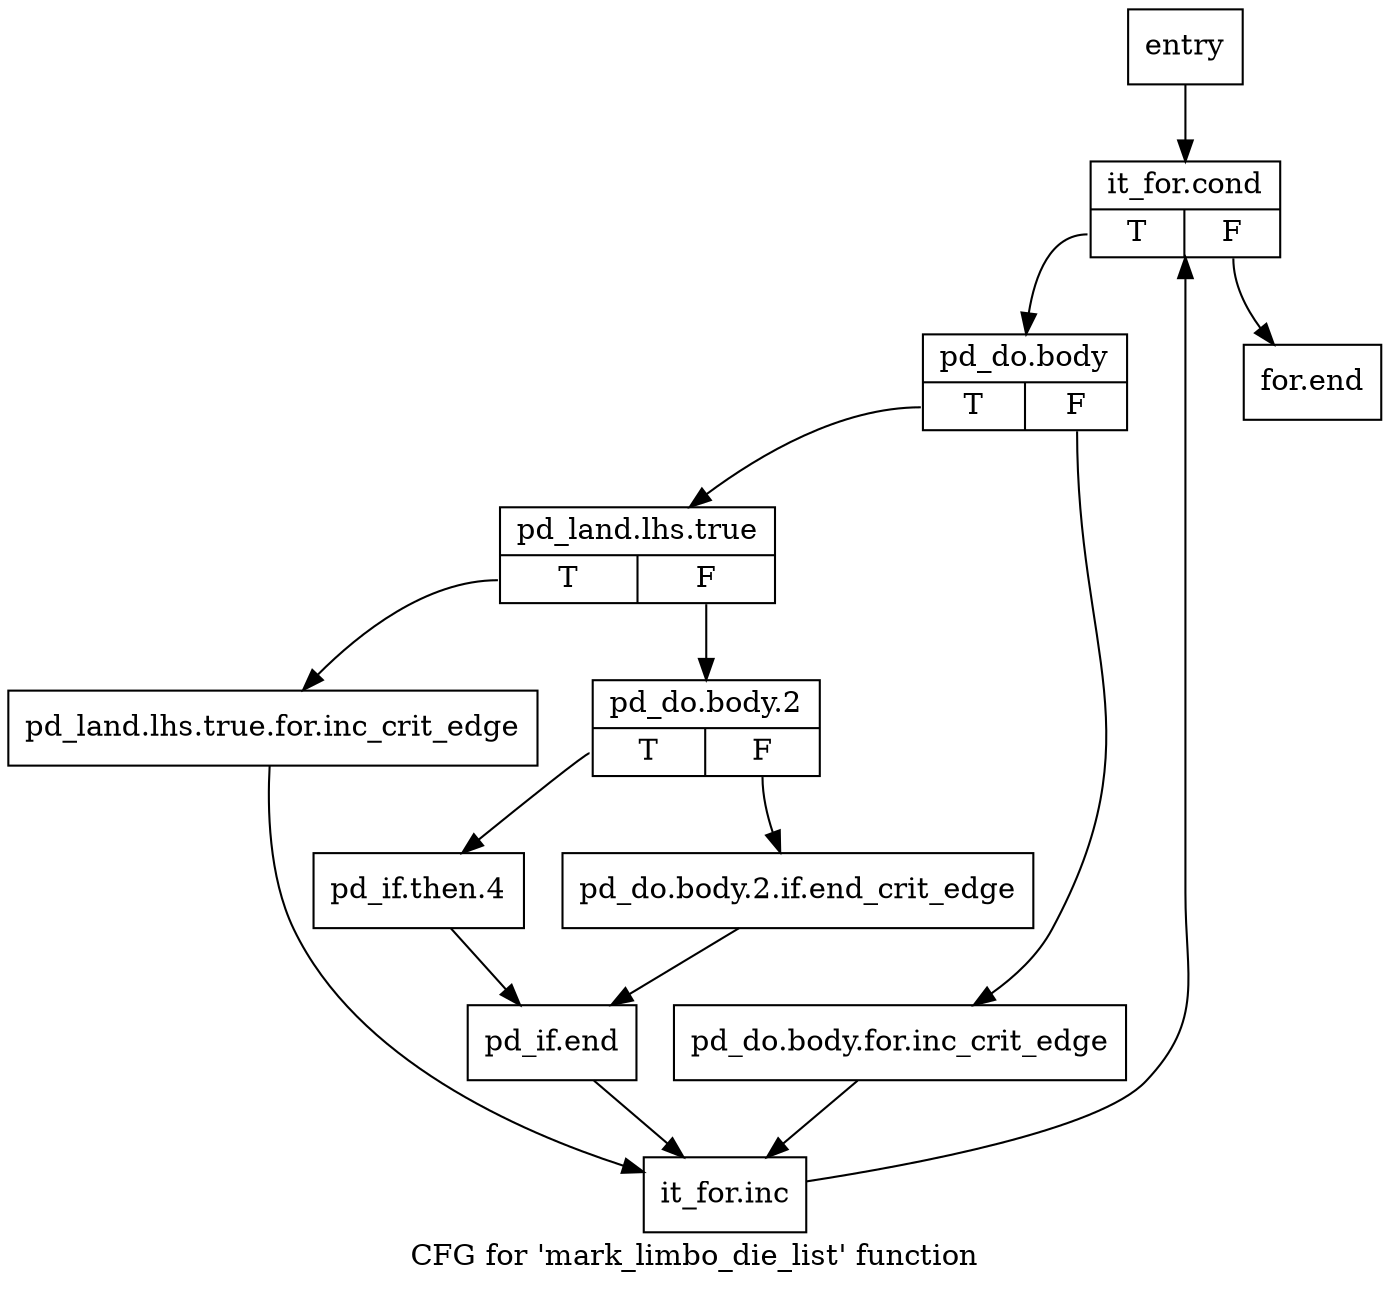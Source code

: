digraph "CFG for 'mark_limbo_die_list' function" {
	label="CFG for 'mark_limbo_die_list' function";

	Node0x3da30e0 [shape=record,label="{entry}"];
	Node0x3da30e0 -> Node0x3da3130;
	Node0x3da3130 [shape=record,label="{it_for.cond|{<s0>T|<s1>F}}"];
	Node0x3da3130:s0 -> Node0x3da3180;
	Node0x3da3130:s1 -> Node0x3da3450;
	Node0x3da3180 [shape=record,label="{pd_do.body|{<s0>T|<s1>F}}"];
	Node0x3da3180:s0 -> Node0x3da3220;
	Node0x3da3180:s1 -> Node0x3da31d0;
	Node0x3da31d0 [shape=record,label="{pd_do.body.for.inc_crit_edge}"];
	Node0x3da31d0 -> Node0x3da3400;
	Node0x3da3220 [shape=record,label="{pd_land.lhs.true|{<s0>T|<s1>F}}"];
	Node0x3da3220:s0 -> Node0x3da3270;
	Node0x3da3220:s1 -> Node0x3da32c0;
	Node0x3da3270 [shape=record,label="{pd_land.lhs.true.for.inc_crit_edge}"];
	Node0x3da3270 -> Node0x3da3400;
	Node0x3da32c0 [shape=record,label="{pd_do.body.2|{<s0>T|<s1>F}}"];
	Node0x3da32c0:s0 -> Node0x3da3360;
	Node0x3da32c0:s1 -> Node0x3da3310;
	Node0x3da3310 [shape=record,label="{pd_do.body.2.if.end_crit_edge}"];
	Node0x3da3310 -> Node0x3da33b0;
	Node0x3da3360 [shape=record,label="{pd_if.then.4}"];
	Node0x3da3360 -> Node0x3da33b0;
	Node0x3da33b0 [shape=record,label="{pd_if.end}"];
	Node0x3da33b0 -> Node0x3da3400;
	Node0x3da3400 [shape=record,label="{it_for.inc}"];
	Node0x3da3400 -> Node0x3da3130;
	Node0x3da3450 [shape=record,label="{for.end}"];
}

